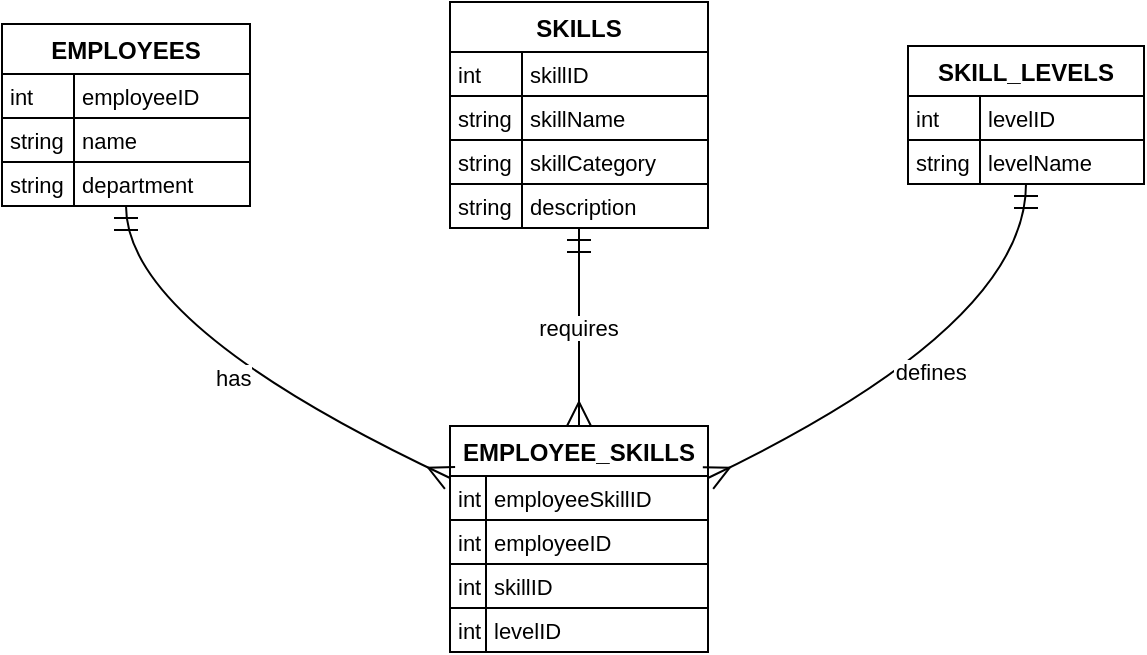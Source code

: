 <mxfile version="24.7.16">
  <diagram name="Page-1" id="1dO3XJyySSRr3p2aMC7i">
    <mxGraphModel dx="1434" dy="818" grid="1" gridSize="10" guides="1" tooltips="1" connect="1" arrows="1" fold="1" page="1" pageScale="1" pageWidth="850" pageHeight="1100" math="0" shadow="0">
      <root>
        <mxCell id="0" />
        <mxCell id="1" parent="0" />
        <mxCell id="P0xx4sEBL2Tq9ttn1NUn-1" value="EMPLOYEES" style="shape=table;startSize=25;container=1;collapsible=0;childLayout=tableLayout;fixedRows=1;rowLines=1;fontStyle=1;align=center;resizeLast=1;" vertex="1" parent="1">
          <mxGeometry x="110" y="231" width="124" height="91" as="geometry" />
        </mxCell>
        <mxCell id="P0xx4sEBL2Tq9ttn1NUn-2" style="shape=tableRow;horizontal=0;startSize=0;swimlaneHead=0;swimlaneBody=0;fillColor=none;collapsible=0;dropTarget=0;points=[[0,0.5],[1,0.5]];portConstraint=eastwest;top=0;left=0;right=0;bottom=0;" vertex="1" parent="P0xx4sEBL2Tq9ttn1NUn-1">
          <mxGeometry y="25" width="124" height="22" as="geometry" />
        </mxCell>
        <mxCell id="P0xx4sEBL2Tq9ttn1NUn-3" value="int" style="shape=partialRectangle;connectable=0;fillColor=none;top=0;left=0;bottom=0;right=0;align=left;spacingLeft=2;overflow=hidden;fontSize=11;" vertex="1" parent="P0xx4sEBL2Tq9ttn1NUn-2">
          <mxGeometry width="36" height="22" as="geometry">
            <mxRectangle width="36" height="22" as="alternateBounds" />
          </mxGeometry>
        </mxCell>
        <mxCell id="P0xx4sEBL2Tq9ttn1NUn-4" value="employeeID" style="shape=partialRectangle;connectable=0;fillColor=none;top=0;left=0;bottom=0;right=0;align=left;spacingLeft=2;overflow=hidden;fontSize=11;" vertex="1" parent="P0xx4sEBL2Tq9ttn1NUn-2">
          <mxGeometry x="36" width="88" height="22" as="geometry">
            <mxRectangle width="88" height="22" as="alternateBounds" />
          </mxGeometry>
        </mxCell>
        <mxCell id="P0xx4sEBL2Tq9ttn1NUn-5" style="shape=tableRow;horizontal=0;startSize=0;swimlaneHead=0;swimlaneBody=0;fillColor=none;collapsible=0;dropTarget=0;points=[[0,0.5],[1,0.5]];portConstraint=eastwest;top=0;left=0;right=0;bottom=0;" vertex="1" parent="P0xx4sEBL2Tq9ttn1NUn-1">
          <mxGeometry y="47" width="124" height="22" as="geometry" />
        </mxCell>
        <mxCell id="P0xx4sEBL2Tq9ttn1NUn-6" value="string" style="shape=partialRectangle;connectable=0;fillColor=none;top=0;left=0;bottom=0;right=0;align=left;spacingLeft=2;overflow=hidden;fontSize=11;" vertex="1" parent="P0xx4sEBL2Tq9ttn1NUn-5">
          <mxGeometry width="36" height="22" as="geometry">
            <mxRectangle width="36" height="22" as="alternateBounds" />
          </mxGeometry>
        </mxCell>
        <mxCell id="P0xx4sEBL2Tq9ttn1NUn-7" value="name" style="shape=partialRectangle;connectable=0;fillColor=none;top=0;left=0;bottom=0;right=0;align=left;spacingLeft=2;overflow=hidden;fontSize=11;" vertex="1" parent="P0xx4sEBL2Tq9ttn1NUn-5">
          <mxGeometry x="36" width="88" height="22" as="geometry">
            <mxRectangle width="88" height="22" as="alternateBounds" />
          </mxGeometry>
        </mxCell>
        <mxCell id="P0xx4sEBL2Tq9ttn1NUn-8" style="shape=tableRow;horizontal=0;startSize=0;swimlaneHead=0;swimlaneBody=0;fillColor=none;collapsible=0;dropTarget=0;points=[[0,0.5],[1,0.5]];portConstraint=eastwest;top=0;left=0;right=0;bottom=0;" vertex="1" parent="P0xx4sEBL2Tq9ttn1NUn-1">
          <mxGeometry y="69" width="124" height="22" as="geometry" />
        </mxCell>
        <mxCell id="P0xx4sEBL2Tq9ttn1NUn-9" value="string" style="shape=partialRectangle;connectable=0;fillColor=none;top=0;left=0;bottom=0;right=0;align=left;spacingLeft=2;overflow=hidden;fontSize=11;" vertex="1" parent="P0xx4sEBL2Tq9ttn1NUn-8">
          <mxGeometry width="36" height="22" as="geometry">
            <mxRectangle width="36" height="22" as="alternateBounds" />
          </mxGeometry>
        </mxCell>
        <mxCell id="P0xx4sEBL2Tq9ttn1NUn-10" value="department" style="shape=partialRectangle;connectable=0;fillColor=none;top=0;left=0;bottom=0;right=0;align=left;spacingLeft=2;overflow=hidden;fontSize=11;" vertex="1" parent="P0xx4sEBL2Tq9ttn1NUn-8">
          <mxGeometry x="36" width="88" height="22" as="geometry">
            <mxRectangle width="88" height="22" as="alternateBounds" />
          </mxGeometry>
        </mxCell>
        <mxCell id="P0xx4sEBL2Tq9ttn1NUn-11" value="SKILLS" style="shape=table;startSize=25;container=1;collapsible=0;childLayout=tableLayout;fixedRows=1;rowLines=1;fontStyle=1;align=center;resizeLast=1;" vertex="1" parent="1">
          <mxGeometry x="334" y="220" width="129" height="113" as="geometry" />
        </mxCell>
        <mxCell id="P0xx4sEBL2Tq9ttn1NUn-12" style="shape=tableRow;horizontal=0;startSize=0;swimlaneHead=0;swimlaneBody=0;fillColor=none;collapsible=0;dropTarget=0;points=[[0,0.5],[1,0.5]];portConstraint=eastwest;top=0;left=0;right=0;bottom=0;" vertex="1" parent="P0xx4sEBL2Tq9ttn1NUn-11">
          <mxGeometry y="25" width="129" height="22" as="geometry" />
        </mxCell>
        <mxCell id="P0xx4sEBL2Tq9ttn1NUn-13" value="int" style="shape=partialRectangle;connectable=0;fillColor=none;top=0;left=0;bottom=0;right=0;align=left;spacingLeft=2;overflow=hidden;fontSize=11;" vertex="1" parent="P0xx4sEBL2Tq9ttn1NUn-12">
          <mxGeometry width="36" height="22" as="geometry">
            <mxRectangle width="36" height="22" as="alternateBounds" />
          </mxGeometry>
        </mxCell>
        <mxCell id="P0xx4sEBL2Tq9ttn1NUn-14" value="skillID" style="shape=partialRectangle;connectable=0;fillColor=none;top=0;left=0;bottom=0;right=0;align=left;spacingLeft=2;overflow=hidden;fontSize=11;" vertex="1" parent="P0xx4sEBL2Tq9ttn1NUn-12">
          <mxGeometry x="36" width="93" height="22" as="geometry">
            <mxRectangle width="93" height="22" as="alternateBounds" />
          </mxGeometry>
        </mxCell>
        <mxCell id="P0xx4sEBL2Tq9ttn1NUn-15" style="shape=tableRow;horizontal=0;startSize=0;swimlaneHead=0;swimlaneBody=0;fillColor=none;collapsible=0;dropTarget=0;points=[[0,0.5],[1,0.5]];portConstraint=eastwest;top=0;left=0;right=0;bottom=0;" vertex="1" parent="P0xx4sEBL2Tq9ttn1NUn-11">
          <mxGeometry y="47" width="129" height="22" as="geometry" />
        </mxCell>
        <mxCell id="P0xx4sEBL2Tq9ttn1NUn-16" value="string" style="shape=partialRectangle;connectable=0;fillColor=none;top=0;left=0;bottom=0;right=0;align=left;spacingLeft=2;overflow=hidden;fontSize=11;" vertex="1" parent="P0xx4sEBL2Tq9ttn1NUn-15">
          <mxGeometry width="36" height="22" as="geometry">
            <mxRectangle width="36" height="22" as="alternateBounds" />
          </mxGeometry>
        </mxCell>
        <mxCell id="P0xx4sEBL2Tq9ttn1NUn-17" value="skillName" style="shape=partialRectangle;connectable=0;fillColor=none;top=0;left=0;bottom=0;right=0;align=left;spacingLeft=2;overflow=hidden;fontSize=11;" vertex="1" parent="P0xx4sEBL2Tq9ttn1NUn-15">
          <mxGeometry x="36" width="93" height="22" as="geometry">
            <mxRectangle width="93" height="22" as="alternateBounds" />
          </mxGeometry>
        </mxCell>
        <mxCell id="P0xx4sEBL2Tq9ttn1NUn-18" style="shape=tableRow;horizontal=0;startSize=0;swimlaneHead=0;swimlaneBody=0;fillColor=none;collapsible=0;dropTarget=0;points=[[0,0.5],[1,0.5]];portConstraint=eastwest;top=0;left=0;right=0;bottom=0;" vertex="1" parent="P0xx4sEBL2Tq9ttn1NUn-11">
          <mxGeometry y="69" width="129" height="22" as="geometry" />
        </mxCell>
        <mxCell id="P0xx4sEBL2Tq9ttn1NUn-19" value="string" style="shape=partialRectangle;connectable=0;fillColor=none;top=0;left=0;bottom=0;right=0;align=left;spacingLeft=2;overflow=hidden;fontSize=11;" vertex="1" parent="P0xx4sEBL2Tq9ttn1NUn-18">
          <mxGeometry width="36" height="22" as="geometry">
            <mxRectangle width="36" height="22" as="alternateBounds" />
          </mxGeometry>
        </mxCell>
        <mxCell id="P0xx4sEBL2Tq9ttn1NUn-20" value="skillCategory" style="shape=partialRectangle;connectable=0;fillColor=none;top=0;left=0;bottom=0;right=0;align=left;spacingLeft=2;overflow=hidden;fontSize=11;" vertex="1" parent="P0xx4sEBL2Tq9ttn1NUn-18">
          <mxGeometry x="36" width="93" height="22" as="geometry">
            <mxRectangle width="93" height="22" as="alternateBounds" />
          </mxGeometry>
        </mxCell>
        <mxCell id="P0xx4sEBL2Tq9ttn1NUn-21" style="shape=tableRow;horizontal=0;startSize=0;swimlaneHead=0;swimlaneBody=0;fillColor=none;collapsible=0;dropTarget=0;points=[[0,0.5],[1,0.5]];portConstraint=eastwest;top=0;left=0;right=0;bottom=0;" vertex="1" parent="P0xx4sEBL2Tq9ttn1NUn-11">
          <mxGeometry y="91" width="129" height="22" as="geometry" />
        </mxCell>
        <mxCell id="P0xx4sEBL2Tq9ttn1NUn-22" value="string" style="shape=partialRectangle;connectable=0;fillColor=none;top=0;left=0;bottom=0;right=0;align=left;spacingLeft=2;overflow=hidden;fontSize=11;" vertex="1" parent="P0xx4sEBL2Tq9ttn1NUn-21">
          <mxGeometry width="36" height="22" as="geometry">
            <mxRectangle width="36" height="22" as="alternateBounds" />
          </mxGeometry>
        </mxCell>
        <mxCell id="P0xx4sEBL2Tq9ttn1NUn-23" value="description" style="shape=partialRectangle;connectable=0;fillColor=none;top=0;left=0;bottom=0;right=0;align=left;spacingLeft=2;overflow=hidden;fontSize=11;" vertex="1" parent="P0xx4sEBL2Tq9ttn1NUn-21">
          <mxGeometry x="36" width="93" height="22" as="geometry">
            <mxRectangle width="93" height="22" as="alternateBounds" />
          </mxGeometry>
        </mxCell>
        <mxCell id="P0xx4sEBL2Tq9ttn1NUn-24" value="SKILL_LEVELS" style="shape=table;startSize=25;container=1;collapsible=0;childLayout=tableLayout;fixedRows=1;rowLines=1;fontStyle=1;align=center;resizeLast=1;" vertex="1" parent="1">
          <mxGeometry x="563" y="242" width="118" height="69" as="geometry" />
        </mxCell>
        <mxCell id="P0xx4sEBL2Tq9ttn1NUn-25" style="shape=tableRow;horizontal=0;startSize=0;swimlaneHead=0;swimlaneBody=0;fillColor=none;collapsible=0;dropTarget=0;points=[[0,0.5],[1,0.5]];portConstraint=eastwest;top=0;left=0;right=0;bottom=0;" vertex="1" parent="P0xx4sEBL2Tq9ttn1NUn-24">
          <mxGeometry y="25" width="118" height="22" as="geometry" />
        </mxCell>
        <mxCell id="P0xx4sEBL2Tq9ttn1NUn-26" value="int" style="shape=partialRectangle;connectable=0;fillColor=none;top=0;left=0;bottom=0;right=0;align=left;spacingLeft=2;overflow=hidden;fontSize=11;" vertex="1" parent="P0xx4sEBL2Tq9ttn1NUn-25">
          <mxGeometry width="36" height="22" as="geometry">
            <mxRectangle width="36" height="22" as="alternateBounds" />
          </mxGeometry>
        </mxCell>
        <mxCell id="P0xx4sEBL2Tq9ttn1NUn-27" value="levelID" style="shape=partialRectangle;connectable=0;fillColor=none;top=0;left=0;bottom=0;right=0;align=left;spacingLeft=2;overflow=hidden;fontSize=11;" vertex="1" parent="P0xx4sEBL2Tq9ttn1NUn-25">
          <mxGeometry x="36" width="82" height="22" as="geometry">
            <mxRectangle width="82" height="22" as="alternateBounds" />
          </mxGeometry>
        </mxCell>
        <mxCell id="P0xx4sEBL2Tq9ttn1NUn-28" style="shape=tableRow;horizontal=0;startSize=0;swimlaneHead=0;swimlaneBody=0;fillColor=none;collapsible=0;dropTarget=0;points=[[0,0.5],[1,0.5]];portConstraint=eastwest;top=0;left=0;right=0;bottom=0;" vertex="1" parent="P0xx4sEBL2Tq9ttn1NUn-24">
          <mxGeometry y="47" width="118" height="22" as="geometry" />
        </mxCell>
        <mxCell id="P0xx4sEBL2Tq9ttn1NUn-29" value="string" style="shape=partialRectangle;connectable=0;fillColor=none;top=0;left=0;bottom=0;right=0;align=left;spacingLeft=2;overflow=hidden;fontSize=11;" vertex="1" parent="P0xx4sEBL2Tq9ttn1NUn-28">
          <mxGeometry width="36" height="22" as="geometry">
            <mxRectangle width="36" height="22" as="alternateBounds" />
          </mxGeometry>
        </mxCell>
        <mxCell id="P0xx4sEBL2Tq9ttn1NUn-30" value="levelName" style="shape=partialRectangle;connectable=0;fillColor=none;top=0;left=0;bottom=0;right=0;align=left;spacingLeft=2;overflow=hidden;fontSize=11;" vertex="1" parent="P0xx4sEBL2Tq9ttn1NUn-28">
          <mxGeometry x="36" width="82" height="22" as="geometry">
            <mxRectangle width="82" height="22" as="alternateBounds" />
          </mxGeometry>
        </mxCell>
        <mxCell id="P0xx4sEBL2Tq9ttn1NUn-31" value="EMPLOYEE_SKILLS" style="shape=table;startSize=25;container=1;collapsible=0;childLayout=tableLayout;fixedRows=1;rowLines=1;fontStyle=1;align=center;resizeLast=1;" vertex="1" parent="1">
          <mxGeometry x="334" y="432" width="129" height="113" as="geometry" />
        </mxCell>
        <mxCell id="P0xx4sEBL2Tq9ttn1NUn-32" style="shape=tableRow;horizontal=0;startSize=0;swimlaneHead=0;swimlaneBody=0;fillColor=none;collapsible=0;dropTarget=0;points=[[0,0.5],[1,0.5]];portConstraint=eastwest;top=0;left=0;right=0;bottom=0;" vertex="1" parent="P0xx4sEBL2Tq9ttn1NUn-31">
          <mxGeometry y="25" width="129" height="22" as="geometry" />
        </mxCell>
        <mxCell id="P0xx4sEBL2Tq9ttn1NUn-33" value="int" style="shape=partialRectangle;connectable=0;fillColor=none;top=0;left=0;bottom=0;right=0;align=left;spacingLeft=2;overflow=hidden;fontSize=11;" vertex="1" parent="P0xx4sEBL2Tq9ttn1NUn-32">
          <mxGeometry width="18" height="22" as="geometry">
            <mxRectangle width="18" height="22" as="alternateBounds" />
          </mxGeometry>
        </mxCell>
        <mxCell id="P0xx4sEBL2Tq9ttn1NUn-34" value="employeeSkillID" style="shape=partialRectangle;connectable=0;fillColor=none;top=0;left=0;bottom=0;right=0;align=left;spacingLeft=2;overflow=hidden;fontSize=11;" vertex="1" parent="P0xx4sEBL2Tq9ttn1NUn-32">
          <mxGeometry x="18" width="111" height="22" as="geometry">
            <mxRectangle width="111" height="22" as="alternateBounds" />
          </mxGeometry>
        </mxCell>
        <mxCell id="P0xx4sEBL2Tq9ttn1NUn-35" style="shape=tableRow;horizontal=0;startSize=0;swimlaneHead=0;swimlaneBody=0;fillColor=none;collapsible=0;dropTarget=0;points=[[0,0.5],[1,0.5]];portConstraint=eastwest;top=0;left=0;right=0;bottom=0;" vertex="1" parent="P0xx4sEBL2Tq9ttn1NUn-31">
          <mxGeometry y="47" width="129" height="22" as="geometry" />
        </mxCell>
        <mxCell id="P0xx4sEBL2Tq9ttn1NUn-36" value="int" style="shape=partialRectangle;connectable=0;fillColor=none;top=0;left=0;bottom=0;right=0;align=left;spacingLeft=2;overflow=hidden;fontSize=11;" vertex="1" parent="P0xx4sEBL2Tq9ttn1NUn-35">
          <mxGeometry width="18" height="22" as="geometry">
            <mxRectangle width="18" height="22" as="alternateBounds" />
          </mxGeometry>
        </mxCell>
        <mxCell id="P0xx4sEBL2Tq9ttn1NUn-37" value="employeeID" style="shape=partialRectangle;connectable=0;fillColor=none;top=0;left=0;bottom=0;right=0;align=left;spacingLeft=2;overflow=hidden;fontSize=11;" vertex="1" parent="P0xx4sEBL2Tq9ttn1NUn-35">
          <mxGeometry x="18" width="111" height="22" as="geometry">
            <mxRectangle width="111" height="22" as="alternateBounds" />
          </mxGeometry>
        </mxCell>
        <mxCell id="P0xx4sEBL2Tq9ttn1NUn-38" style="shape=tableRow;horizontal=0;startSize=0;swimlaneHead=0;swimlaneBody=0;fillColor=none;collapsible=0;dropTarget=0;points=[[0,0.5],[1,0.5]];portConstraint=eastwest;top=0;left=0;right=0;bottom=0;" vertex="1" parent="P0xx4sEBL2Tq9ttn1NUn-31">
          <mxGeometry y="69" width="129" height="22" as="geometry" />
        </mxCell>
        <mxCell id="P0xx4sEBL2Tq9ttn1NUn-39" value="int" style="shape=partialRectangle;connectable=0;fillColor=none;top=0;left=0;bottom=0;right=0;align=left;spacingLeft=2;overflow=hidden;fontSize=11;" vertex="1" parent="P0xx4sEBL2Tq9ttn1NUn-38">
          <mxGeometry width="18" height="22" as="geometry">
            <mxRectangle width="18" height="22" as="alternateBounds" />
          </mxGeometry>
        </mxCell>
        <mxCell id="P0xx4sEBL2Tq9ttn1NUn-40" value="skillID" style="shape=partialRectangle;connectable=0;fillColor=none;top=0;left=0;bottom=0;right=0;align=left;spacingLeft=2;overflow=hidden;fontSize=11;" vertex="1" parent="P0xx4sEBL2Tq9ttn1NUn-38">
          <mxGeometry x="18" width="111" height="22" as="geometry">
            <mxRectangle width="111" height="22" as="alternateBounds" />
          </mxGeometry>
        </mxCell>
        <mxCell id="P0xx4sEBL2Tq9ttn1NUn-41" style="shape=tableRow;horizontal=0;startSize=0;swimlaneHead=0;swimlaneBody=0;fillColor=none;collapsible=0;dropTarget=0;points=[[0,0.5],[1,0.5]];portConstraint=eastwest;top=0;left=0;right=0;bottom=0;" vertex="1" parent="P0xx4sEBL2Tq9ttn1NUn-31">
          <mxGeometry y="91" width="129" height="22" as="geometry" />
        </mxCell>
        <mxCell id="P0xx4sEBL2Tq9ttn1NUn-42" value="int" style="shape=partialRectangle;connectable=0;fillColor=none;top=0;left=0;bottom=0;right=0;align=left;spacingLeft=2;overflow=hidden;fontSize=11;" vertex="1" parent="P0xx4sEBL2Tq9ttn1NUn-41">
          <mxGeometry width="18" height="22" as="geometry">
            <mxRectangle width="18" height="22" as="alternateBounds" />
          </mxGeometry>
        </mxCell>
        <mxCell id="P0xx4sEBL2Tq9ttn1NUn-43" value="levelID" style="shape=partialRectangle;connectable=0;fillColor=none;top=0;left=0;bottom=0;right=0;align=left;spacingLeft=2;overflow=hidden;fontSize=11;" vertex="1" parent="P0xx4sEBL2Tq9ttn1NUn-41">
          <mxGeometry x="18" width="111" height="22" as="geometry">
            <mxRectangle width="111" height="22" as="alternateBounds" />
          </mxGeometry>
        </mxCell>
        <mxCell id="P0xx4sEBL2Tq9ttn1NUn-44" value="has" style="curved=1;startArrow=ERmandOne;startSize=10;;endArrow=ERmany;endSize=10;;exitX=0.5;exitY=1;entryX=0;entryY=0.23;rounded=0;" edge="1" parent="1" source="P0xx4sEBL2Tq9ttn1NUn-1" target="P0xx4sEBL2Tq9ttn1NUn-31">
          <mxGeometry relative="1" as="geometry">
            <Array as="points">
              <mxPoint x="172" y="382" />
            </Array>
          </mxGeometry>
        </mxCell>
        <mxCell id="P0xx4sEBL2Tq9ttn1NUn-45" value="requires" style="curved=1;startArrow=ERmandOne;startSize=10;;endArrow=ERmany;endSize=10;;exitX=0.5;exitY=1;entryX=0.5;entryY=0;rounded=0;" edge="1" parent="1" source="P0xx4sEBL2Tq9ttn1NUn-11" target="P0xx4sEBL2Tq9ttn1NUn-31">
          <mxGeometry relative="1" as="geometry">
            <Array as="points" />
          </mxGeometry>
        </mxCell>
        <mxCell id="P0xx4sEBL2Tq9ttn1NUn-46" value="defines" style="curved=1;startArrow=ERmandOne;startSize=10;;endArrow=ERmany;endSize=10;;exitX=0.5;exitY=1;entryX=1;entryY=0.23;rounded=0;" edge="1" parent="1" source="P0xx4sEBL2Tq9ttn1NUn-24" target="P0xx4sEBL2Tq9ttn1NUn-31">
          <mxGeometry relative="1" as="geometry">
            <Array as="points">
              <mxPoint x="622" y="382" />
            </Array>
          </mxGeometry>
        </mxCell>
      </root>
    </mxGraphModel>
  </diagram>
</mxfile>
